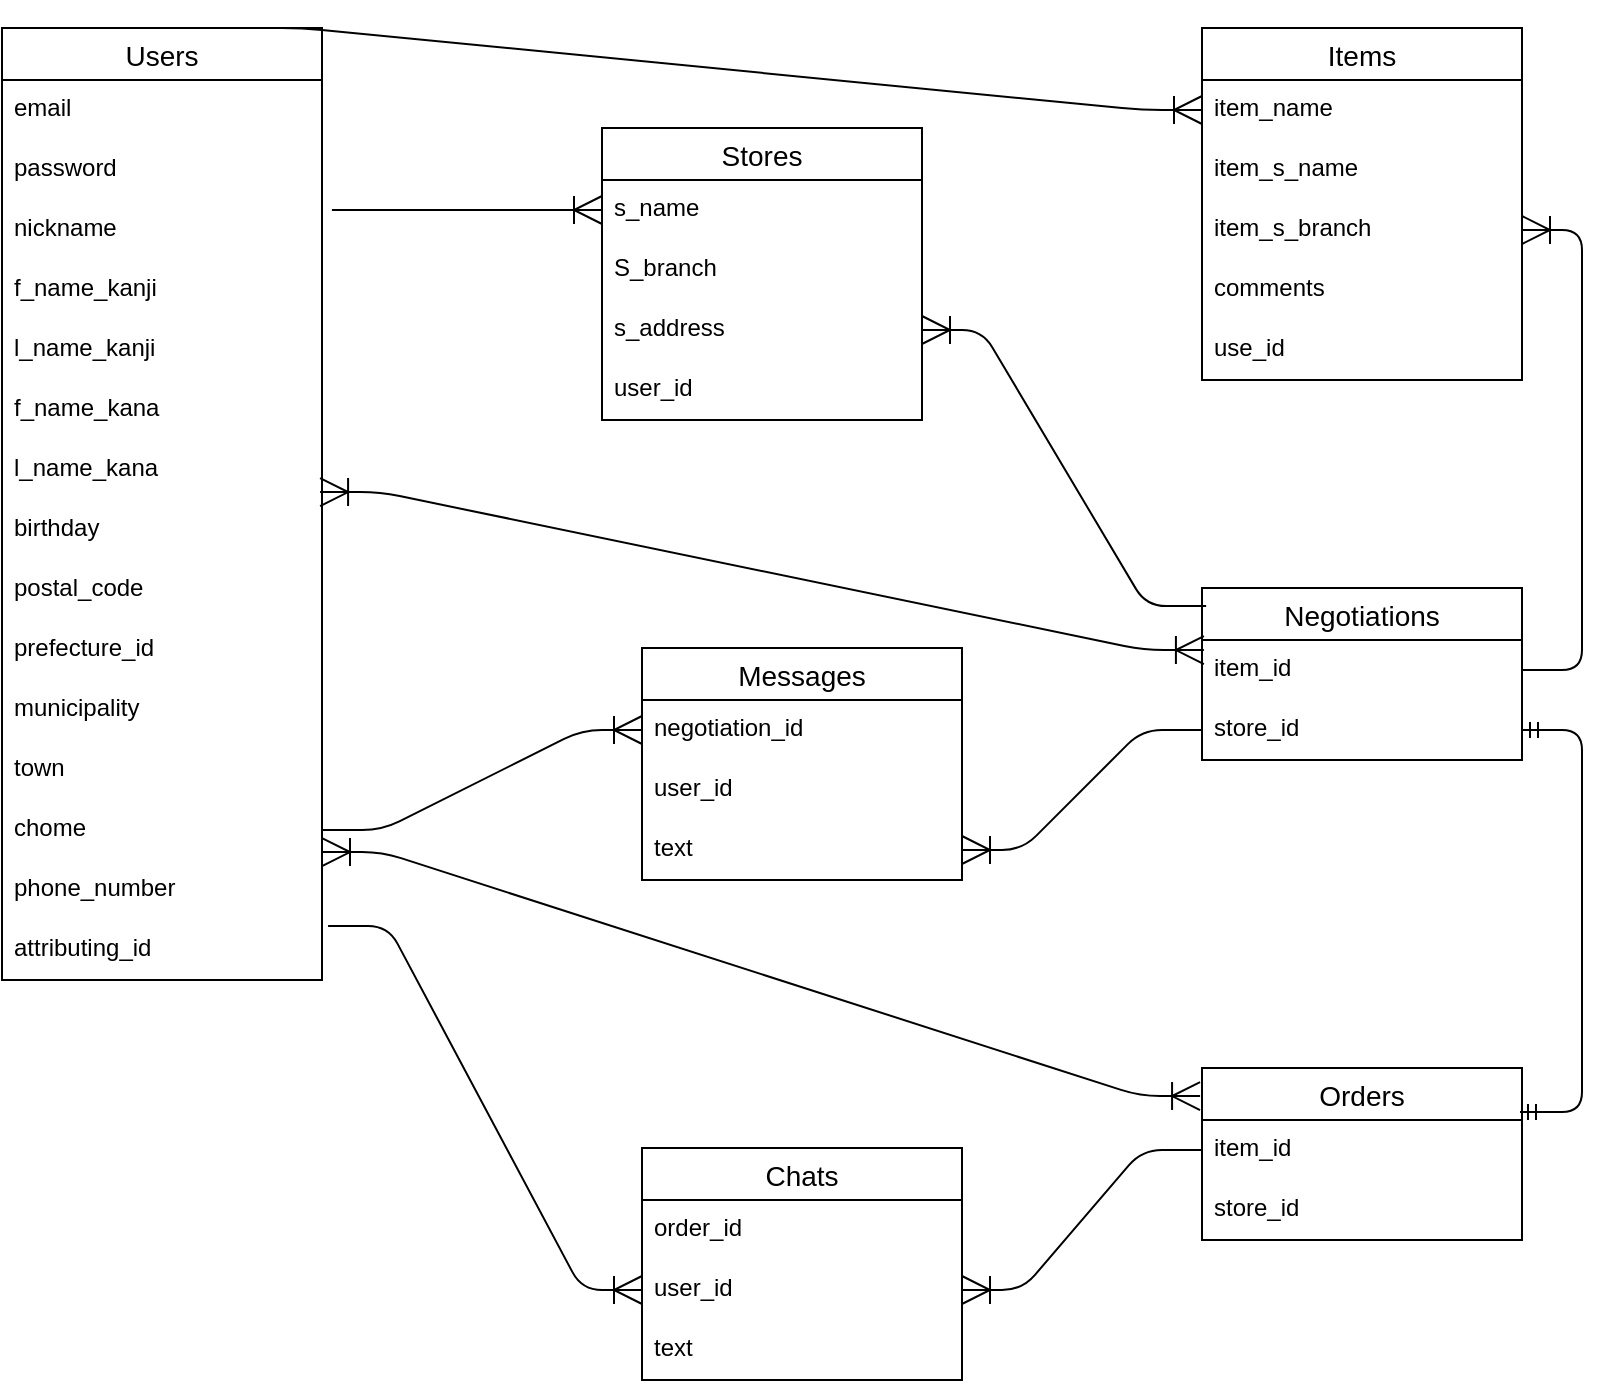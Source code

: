 <mxfile version="13.10.0" type="embed">
    <diagram id="xU6qm5WQSxvlbSbZZ1f4" name="Page-2">
        <mxGraphModel dx="1035" dy="815" grid="1" gridSize="10" guides="1" tooltips="1" connect="1" arrows="1" fold="1" page="1" pageScale="1" pageWidth="827" pageHeight="1169" math="0" shadow="0">
            <root>
                <mxCell id="NjFkNH15NH1COVvAWYbu-0"/>
                <mxCell id="NjFkNH15NH1COVvAWYbu-1" parent="NjFkNH15NH1COVvAWYbu-0"/>
                <mxCell id="R_iiVSwBUJ2HNve8o-c7-0" value="Users" style="swimlane;fontStyle=0;childLayout=stackLayout;horizontal=1;startSize=26;horizontalStack=0;resizeParent=1;resizeParentMax=0;resizeLast=0;collapsible=1;marginBottom=0;align=center;fontSize=14;" vertex="1" parent="NjFkNH15NH1COVvAWYbu-1">
                    <mxGeometry x="40" y="40" width="160" height="476" as="geometry"/>
                </mxCell>
                <mxCell id="R_iiVSwBUJ2HNve8o-c7-1" value="email" style="text;strokeColor=none;fillColor=none;spacingLeft=4;spacingRight=4;overflow=hidden;rotatable=0;points=[[0,0.5],[1,0.5]];portConstraint=eastwest;fontSize=12;" vertex="1" parent="R_iiVSwBUJ2HNve8o-c7-0">
                    <mxGeometry y="26" width="160" height="30" as="geometry"/>
                </mxCell>
                <mxCell id="R_iiVSwBUJ2HNve8o-c7-2" value="password" style="text;strokeColor=none;fillColor=none;spacingLeft=4;spacingRight=4;overflow=hidden;rotatable=0;points=[[0,0.5],[1,0.5]];portConstraint=eastwest;fontSize=12;" vertex="1" parent="R_iiVSwBUJ2HNve8o-c7-0">
                    <mxGeometry y="56" width="160" height="30" as="geometry"/>
                </mxCell>
                <mxCell id="R_iiVSwBUJ2HNve8o-c7-3" value="nickname" style="text;strokeColor=none;fillColor=none;spacingLeft=4;spacingRight=4;overflow=hidden;rotatable=0;points=[[0,0.5],[1,0.5]];portConstraint=eastwest;fontSize=12;" vertex="1" parent="R_iiVSwBUJ2HNve8o-c7-0">
                    <mxGeometry y="86" width="160" height="30" as="geometry"/>
                </mxCell>
                <mxCell id="R_iiVSwBUJ2HNve8o-c7-4" value="f_name_kanji" style="text;strokeColor=none;fillColor=none;spacingLeft=4;spacingRight=4;overflow=hidden;rotatable=0;points=[[0,0.5],[1,0.5]];portConstraint=eastwest;fontSize=12;" vertex="1" parent="R_iiVSwBUJ2HNve8o-c7-0">
                    <mxGeometry y="116" width="160" height="30" as="geometry"/>
                </mxCell>
                <mxCell id="R_iiVSwBUJ2HNve8o-c7-5" value="l_name_kanji" style="text;strokeColor=none;fillColor=none;spacingLeft=4;spacingRight=4;overflow=hidden;rotatable=0;points=[[0,0.5],[1,0.5]];portConstraint=eastwest;fontSize=12;" vertex="1" parent="R_iiVSwBUJ2HNve8o-c7-0">
                    <mxGeometry y="146" width="160" height="30" as="geometry"/>
                </mxCell>
                <mxCell id="R_iiVSwBUJ2HNve8o-c7-6" value="f_name_kana" style="text;strokeColor=none;fillColor=none;spacingLeft=4;spacingRight=4;overflow=hidden;rotatable=0;points=[[0,0.5],[1,0.5]];portConstraint=eastwest;fontSize=12;" vertex="1" parent="R_iiVSwBUJ2HNve8o-c7-0">
                    <mxGeometry y="176" width="160" height="30" as="geometry"/>
                </mxCell>
                <mxCell id="R_iiVSwBUJ2HNve8o-c7-7" value="l_name_kana" style="text;strokeColor=none;fillColor=none;spacingLeft=4;spacingRight=4;overflow=hidden;rotatable=0;points=[[0,0.5],[1,0.5]];portConstraint=eastwest;fontSize=12;" vertex="1" parent="R_iiVSwBUJ2HNve8o-c7-0">
                    <mxGeometry y="206" width="160" height="30" as="geometry"/>
                </mxCell>
                <mxCell id="R_iiVSwBUJ2HNve8o-c7-8" value="birthday" style="text;strokeColor=none;fillColor=none;spacingLeft=4;spacingRight=4;overflow=hidden;rotatable=0;points=[[0,0.5],[1,0.5]];portConstraint=eastwest;fontSize=12;" vertex="1" parent="R_iiVSwBUJ2HNve8o-c7-0">
                    <mxGeometry y="236" width="160" height="30" as="geometry"/>
                </mxCell>
                <mxCell id="R_iiVSwBUJ2HNve8o-c7-9" value="postal_code" style="text;strokeColor=none;fillColor=none;spacingLeft=4;spacingRight=4;overflow=hidden;rotatable=0;points=[[0,0.5],[1,0.5]];portConstraint=eastwest;fontSize=12;" vertex="1" parent="R_iiVSwBUJ2HNve8o-c7-0">
                    <mxGeometry y="266" width="160" height="30" as="geometry"/>
                </mxCell>
                <mxCell id="R_iiVSwBUJ2HNve8o-c7-10" value="prefecture_id" style="text;strokeColor=none;fillColor=none;spacingLeft=4;spacingRight=4;overflow=hidden;rotatable=0;points=[[0,0.5],[1,0.5]];portConstraint=eastwest;fontSize=12;" vertex="1" parent="R_iiVSwBUJ2HNve8o-c7-0">
                    <mxGeometry y="296" width="160" height="30" as="geometry"/>
                </mxCell>
                <mxCell id="R_iiVSwBUJ2HNve8o-c7-11" value="municipality" style="text;strokeColor=none;fillColor=none;spacingLeft=4;spacingRight=4;overflow=hidden;rotatable=0;points=[[0,0.5],[1,0.5]];portConstraint=eastwest;fontSize=12;" vertex="1" parent="R_iiVSwBUJ2HNve8o-c7-0">
                    <mxGeometry y="326" width="160" height="30" as="geometry"/>
                </mxCell>
                <mxCell id="R_iiVSwBUJ2HNve8o-c7-12" value="town" style="text;strokeColor=none;fillColor=none;spacingLeft=4;spacingRight=4;overflow=hidden;rotatable=0;points=[[0,0.5],[1,0.5]];portConstraint=eastwest;fontSize=12;" vertex="1" parent="R_iiVSwBUJ2HNve8o-c7-0">
                    <mxGeometry y="356" width="160" height="30" as="geometry"/>
                </mxCell>
                <mxCell id="R_iiVSwBUJ2HNve8o-c7-13" value="chome" style="text;strokeColor=none;fillColor=none;spacingLeft=4;spacingRight=4;overflow=hidden;rotatable=0;points=[[0,0.5],[1,0.5]];portConstraint=eastwest;fontSize=12;" vertex="1" parent="R_iiVSwBUJ2HNve8o-c7-0">
                    <mxGeometry y="386" width="160" height="30" as="geometry"/>
                </mxCell>
                <mxCell id="R_iiVSwBUJ2HNve8o-c7-14" value="phone_number" style="text;strokeColor=none;fillColor=none;spacingLeft=4;spacingRight=4;overflow=hidden;rotatable=0;points=[[0,0.5],[1,0.5]];portConstraint=eastwest;fontSize=12;" vertex="1" parent="R_iiVSwBUJ2HNve8o-c7-0">
                    <mxGeometry y="416" width="160" height="30" as="geometry"/>
                </mxCell>
                <mxCell id="R_iiVSwBUJ2HNve8o-c7-15" value="attributing_id" style="text;strokeColor=none;fillColor=none;spacingLeft=4;spacingRight=4;overflow=hidden;rotatable=0;points=[[0,0.5],[1,0.5]];portConstraint=eastwest;fontSize=12;" vertex="1" parent="R_iiVSwBUJ2HNve8o-c7-0">
                    <mxGeometry y="446" width="160" height="30" as="geometry"/>
                </mxCell>
                <mxCell id="R_iiVSwBUJ2HNve8o-c7-16" value="Items" style="swimlane;fontStyle=0;childLayout=stackLayout;horizontal=1;startSize=26;horizontalStack=0;resizeParent=1;resizeParentMax=0;resizeLast=0;collapsible=1;marginBottom=0;align=center;fontSize=14;" vertex="1" parent="NjFkNH15NH1COVvAWYbu-1">
                    <mxGeometry x="640" y="40" width="160" height="176" as="geometry"/>
                </mxCell>
                <mxCell id="R_iiVSwBUJ2HNve8o-c7-17" value="item_name" style="text;strokeColor=none;fillColor=none;spacingLeft=4;spacingRight=4;overflow=hidden;rotatable=0;points=[[0,0.5],[1,0.5]];portConstraint=eastwest;fontSize=12;" vertex="1" parent="R_iiVSwBUJ2HNve8o-c7-16">
                    <mxGeometry y="26" width="160" height="30" as="geometry"/>
                </mxCell>
                <mxCell id="R_iiVSwBUJ2HNve8o-c7-18" value="item_s_name" style="text;strokeColor=none;fillColor=none;spacingLeft=4;spacingRight=4;overflow=hidden;rotatable=0;points=[[0,0.5],[1,0.5]];portConstraint=eastwest;fontSize=12;" vertex="1" parent="R_iiVSwBUJ2HNve8o-c7-16">
                    <mxGeometry y="56" width="160" height="30" as="geometry"/>
                </mxCell>
                <mxCell id="R_iiVSwBUJ2HNve8o-c7-19" value="item_s_branch" style="text;strokeColor=none;fillColor=none;spacingLeft=4;spacingRight=4;overflow=hidden;rotatable=0;points=[[0,0.5],[1,0.5]];portConstraint=eastwest;fontSize=12;" vertex="1" parent="R_iiVSwBUJ2HNve8o-c7-16">
                    <mxGeometry y="86" width="160" height="30" as="geometry"/>
                </mxCell>
                <mxCell id="R_iiVSwBUJ2HNve8o-c7-20" value="comments" style="text;strokeColor=none;fillColor=none;spacingLeft=4;spacingRight=4;overflow=hidden;rotatable=0;points=[[0,0.5],[1,0.5]];portConstraint=eastwest;fontSize=12;" vertex="1" parent="R_iiVSwBUJ2HNve8o-c7-16">
                    <mxGeometry y="116" width="160" height="30" as="geometry"/>
                </mxCell>
                <mxCell id="R_iiVSwBUJ2HNve8o-c7-21" value="use_id" style="text;strokeColor=none;fillColor=none;spacingLeft=4;spacingRight=4;overflow=hidden;rotatable=0;points=[[0,0.5],[1,0.5]];portConstraint=eastwest;fontSize=12;" vertex="1" parent="R_iiVSwBUJ2HNve8o-c7-16">
                    <mxGeometry y="146" width="160" height="30" as="geometry"/>
                </mxCell>
                <mxCell id="R_iiVSwBUJ2HNve8o-c7-25" value="Stores" style="swimlane;fontStyle=0;childLayout=stackLayout;horizontal=1;startSize=26;horizontalStack=0;resizeParent=1;resizeParentMax=0;resizeLast=0;collapsible=1;marginBottom=0;align=center;fontSize=14;" vertex="1" parent="NjFkNH15NH1COVvAWYbu-1">
                    <mxGeometry x="340" y="90" width="160" height="146" as="geometry"/>
                </mxCell>
                <mxCell id="R_iiVSwBUJ2HNve8o-c7-26" value="s_name" style="text;strokeColor=none;fillColor=none;spacingLeft=4;spacingRight=4;overflow=hidden;rotatable=0;points=[[0,0.5],[1,0.5]];portConstraint=eastwest;fontSize=12;" vertex="1" parent="R_iiVSwBUJ2HNve8o-c7-25">
                    <mxGeometry y="26" width="160" height="30" as="geometry"/>
                </mxCell>
                <mxCell id="R_iiVSwBUJ2HNve8o-c7-27" value="S_branch" style="text;strokeColor=none;fillColor=none;spacingLeft=4;spacingRight=4;overflow=hidden;rotatable=0;points=[[0,0.5],[1,0.5]];portConstraint=eastwest;fontSize=12;" vertex="1" parent="R_iiVSwBUJ2HNve8o-c7-25">
                    <mxGeometry y="56" width="160" height="30" as="geometry"/>
                </mxCell>
                <mxCell id="R_iiVSwBUJ2HNve8o-c7-28" value="s_address" style="text;strokeColor=none;fillColor=none;spacingLeft=4;spacingRight=4;overflow=hidden;rotatable=0;points=[[0,0.5],[1,0.5]];portConstraint=eastwest;fontSize=12;" vertex="1" parent="R_iiVSwBUJ2HNve8o-c7-25">
                    <mxGeometry y="86" width="160" height="30" as="geometry"/>
                </mxCell>
                <mxCell id="R_iiVSwBUJ2HNve8o-c7-29" value="user_id" style="text;strokeColor=none;fillColor=none;spacingLeft=4;spacingRight=4;overflow=hidden;rotatable=0;points=[[0,0.5],[1,0.5]];portConstraint=eastwest;fontSize=12;" vertex="1" parent="R_iiVSwBUJ2HNve8o-c7-25">
                    <mxGeometry y="116" width="160" height="30" as="geometry"/>
                </mxCell>
                <mxCell id="R_iiVSwBUJ2HNve8o-c7-30" value="Negotiations" style="swimlane;fontStyle=0;childLayout=stackLayout;horizontal=1;startSize=26;horizontalStack=0;resizeParent=1;resizeParentMax=0;resizeLast=0;collapsible=1;marginBottom=0;align=center;fontSize=14;" vertex="1" parent="NjFkNH15NH1COVvAWYbu-1">
                    <mxGeometry x="640" y="320" width="160" height="86" as="geometry"/>
                </mxCell>
                <mxCell id="R_iiVSwBUJ2HNve8o-c7-32" value="item_id" style="text;strokeColor=none;fillColor=none;spacingLeft=4;spacingRight=4;overflow=hidden;rotatable=0;points=[[0,0.5],[1,0.5]];portConstraint=eastwest;fontSize=12;" vertex="1" parent="R_iiVSwBUJ2HNve8o-c7-30">
                    <mxGeometry y="26" width="160" height="30" as="geometry"/>
                </mxCell>
                <mxCell id="R_iiVSwBUJ2HNve8o-c7-33" value="store_id" style="text;strokeColor=none;fillColor=none;spacingLeft=4;spacingRight=4;overflow=hidden;rotatable=0;points=[[0,0.5],[1,0.5]];portConstraint=eastwest;fontSize=12;" vertex="1" parent="R_iiVSwBUJ2HNve8o-c7-30">
                    <mxGeometry y="56" width="160" height="30" as="geometry"/>
                </mxCell>
                <mxCell id="R_iiVSwBUJ2HNve8o-c7-34" value="Messages" style="swimlane;fontStyle=0;childLayout=stackLayout;horizontal=1;startSize=26;horizontalStack=0;resizeParent=1;resizeParentMax=0;resizeLast=0;collapsible=1;marginBottom=0;align=center;fontSize=14;" vertex="1" parent="NjFkNH15NH1COVvAWYbu-1">
                    <mxGeometry x="360" y="350" width="160" height="116" as="geometry"/>
                </mxCell>
                <mxCell id="R_iiVSwBUJ2HNve8o-c7-35" value="negotiation_id" style="text;strokeColor=none;fillColor=none;spacingLeft=4;spacingRight=4;overflow=hidden;rotatable=0;points=[[0,0.5],[1,0.5]];portConstraint=eastwest;fontSize=12;" vertex="1" parent="R_iiVSwBUJ2HNve8o-c7-34">
                    <mxGeometry y="26" width="160" height="30" as="geometry"/>
                </mxCell>
                <mxCell id="R_iiVSwBUJ2HNve8o-c7-37" value="user_id" style="text;strokeColor=none;fillColor=none;spacingLeft=4;spacingRight=4;overflow=hidden;rotatable=0;points=[[0,0.5],[1,0.5]];portConstraint=eastwest;fontSize=12;" vertex="1" parent="R_iiVSwBUJ2HNve8o-c7-34">
                    <mxGeometry y="56" width="160" height="30" as="geometry"/>
                </mxCell>
                <mxCell id="R_iiVSwBUJ2HNve8o-c7-38" value="text" style="text;strokeColor=none;fillColor=none;spacingLeft=4;spacingRight=4;overflow=hidden;rotatable=0;points=[[0,0.5],[1,0.5]];portConstraint=eastwest;fontSize=12;" vertex="1" parent="R_iiVSwBUJ2HNve8o-c7-34">
                    <mxGeometry y="86" width="160" height="30" as="geometry"/>
                </mxCell>
                <mxCell id="R_iiVSwBUJ2HNve8o-c7-39" value="Orders" style="swimlane;fontStyle=0;childLayout=stackLayout;horizontal=1;startSize=26;horizontalStack=0;resizeParent=1;resizeParentMax=0;resizeLast=0;collapsible=1;marginBottom=0;align=center;fontSize=14;" vertex="1" parent="NjFkNH15NH1COVvAWYbu-1">
                    <mxGeometry x="640" y="560" width="160" height="86" as="geometry"/>
                </mxCell>
                <mxCell id="R_iiVSwBUJ2HNve8o-c7-40" value="item_id" style="text;strokeColor=none;fillColor=none;spacingLeft=4;spacingRight=4;overflow=hidden;rotatable=0;points=[[0,0.5],[1,0.5]];portConstraint=eastwest;fontSize=12;" vertex="1" parent="R_iiVSwBUJ2HNve8o-c7-39">
                    <mxGeometry y="26" width="160" height="30" as="geometry"/>
                </mxCell>
                <mxCell id="R_iiVSwBUJ2HNve8o-c7-41" value="store_id" style="text;strokeColor=none;fillColor=none;spacingLeft=4;spacingRight=4;overflow=hidden;rotatable=0;points=[[0,0.5],[1,0.5]];portConstraint=eastwest;fontSize=12;" vertex="1" parent="R_iiVSwBUJ2HNve8o-c7-39">
                    <mxGeometry y="56" width="160" height="30" as="geometry"/>
                </mxCell>
                <mxCell id="R_iiVSwBUJ2HNve8o-c7-43" value="Chats" style="swimlane;fontStyle=0;childLayout=stackLayout;horizontal=1;startSize=26;horizontalStack=0;resizeParent=1;resizeParentMax=0;resizeLast=0;collapsible=1;marginBottom=0;align=center;fontSize=14;" vertex="1" parent="NjFkNH15NH1COVvAWYbu-1">
                    <mxGeometry x="360" y="600" width="160" height="116" as="geometry"/>
                </mxCell>
                <mxCell id="R_iiVSwBUJ2HNve8o-c7-44" value="order_id" style="text;strokeColor=none;fillColor=none;spacingLeft=4;spacingRight=4;overflow=hidden;rotatable=0;points=[[0,0.5],[1,0.5]];portConstraint=eastwest;fontSize=12;" vertex="1" parent="R_iiVSwBUJ2HNve8o-c7-43">
                    <mxGeometry y="26" width="160" height="30" as="geometry"/>
                </mxCell>
                <mxCell id="R_iiVSwBUJ2HNve8o-c7-45" value="user_id" style="text;strokeColor=none;fillColor=none;spacingLeft=4;spacingRight=4;overflow=hidden;rotatable=0;points=[[0,0.5],[1,0.5]];portConstraint=eastwest;fontSize=12;" vertex="1" parent="R_iiVSwBUJ2HNve8o-c7-43">
                    <mxGeometry y="56" width="160" height="30" as="geometry"/>
                </mxCell>
                <mxCell id="R_iiVSwBUJ2HNve8o-c7-46" value="text" style="text;strokeColor=none;fillColor=none;spacingLeft=4;spacingRight=4;overflow=hidden;rotatable=0;points=[[0,0.5],[1,0.5]];portConstraint=eastwest;fontSize=12;" vertex="1" parent="R_iiVSwBUJ2HNve8o-c7-43">
                    <mxGeometry y="86" width="160" height="30" as="geometry"/>
                </mxCell>
                <mxCell id="R_iiVSwBUJ2HNve8o-c7-47" value="" style="edgeStyle=entityRelationEdgeStyle;fontSize=12;html=1;endArrow=ERoneToMany;startArrow=ERoneToMany;entryX=0.006;entryY=0.167;entryDx=0;entryDy=0;exitX=0.994;exitY=-0.133;exitDx=0;exitDy=0;exitPerimeter=0;strokeWidth=1;targetPerimeterSpacing=0;endSize=12;startSize=12;entryPerimeter=0;" edge="1" parent="NjFkNH15NH1COVvAWYbu-1" source="R_iiVSwBUJ2HNve8o-c7-8" target="R_iiVSwBUJ2HNve8o-c7-32">
                    <mxGeometry width="100" height="100" relative="1" as="geometry">
                        <mxPoint x="360" y="450" as="sourcePoint"/>
                        <mxPoint x="460" y="350" as="targetPoint"/>
                    </mxGeometry>
                </mxCell>
                <mxCell id="R_iiVSwBUJ2HNve8o-c7-48" value="" style="edgeStyle=entityRelationEdgeStyle;fontSize=12;html=1;endArrow=ERoneToMany;strokeWidth=1;endSize=12;startSize=12;exitX=0.013;exitY=0.105;exitDx=0;exitDy=0;entryX=1;entryY=0.5;entryDx=0;entryDy=0;exitPerimeter=0;" edge="1" parent="NjFkNH15NH1COVvAWYbu-1" source="R_iiVSwBUJ2HNve8o-c7-30" target="R_iiVSwBUJ2HNve8o-c7-28">
                    <mxGeometry width="100" height="100" relative="1" as="geometry">
                        <mxPoint x="360" y="450" as="sourcePoint"/>
                        <mxPoint x="510" y="180" as="targetPoint"/>
                    </mxGeometry>
                </mxCell>
                <mxCell id="R_iiVSwBUJ2HNve8o-c7-50" value="" style="edgeStyle=entityRelationEdgeStyle;fontSize=12;html=1;endArrow=ERoneToMany;strokeWidth=1;endSize=12;startSize=12;entryX=0;entryY=0.5;entryDx=0;entryDy=0;exitX=0.75;exitY=0;exitDx=0;exitDy=0;" edge="1" parent="NjFkNH15NH1COVvAWYbu-1" source="R_iiVSwBUJ2HNve8o-c7-0" target="R_iiVSwBUJ2HNve8o-c7-17">
                    <mxGeometry width="100" height="100" relative="1" as="geometry">
                        <mxPoint x="380" y="470" as="sourcePoint"/>
                        <mxPoint x="480" y="370" as="targetPoint"/>
                    </mxGeometry>
                </mxCell>
                <mxCell id="R_iiVSwBUJ2HNve8o-c7-51" value="" style="edgeStyle=entityRelationEdgeStyle;fontSize=12;html=1;endArrow=ERoneToMany;strokeWidth=1;endSize=12;startSize=12;entryX=0;entryY=0.5;entryDx=0;entryDy=0;exitX=1.031;exitY=1.167;exitDx=0;exitDy=0;exitPerimeter=0;" edge="1" parent="NjFkNH15NH1COVvAWYbu-1" source="R_iiVSwBUJ2HNve8o-c7-2" target="R_iiVSwBUJ2HNve8o-c7-26">
                    <mxGeometry width="100" height="100" relative="1" as="geometry">
                        <mxPoint x="390" y="480" as="sourcePoint"/>
                        <mxPoint x="490" y="380" as="targetPoint"/>
                    </mxGeometry>
                </mxCell>
                <mxCell id="R_iiVSwBUJ2HNve8o-c7-49" value="" style="edgeStyle=entityRelationEdgeStyle;fontSize=12;html=1;endArrow=ERoneToMany;strokeWidth=1;endSize=12;startSize=12;exitX=1;exitY=0.5;exitDx=0;exitDy=0;entryX=1;entryY=0.5;entryDx=0;entryDy=0;" edge="1" parent="NjFkNH15NH1COVvAWYbu-1" source="R_iiVSwBUJ2HNve8o-c7-32" target="R_iiVSwBUJ2HNve8o-c7-19">
                    <mxGeometry width="100" height="100" relative="1" as="geometry">
                        <mxPoint x="370" y="460" as="sourcePoint"/>
                        <mxPoint x="810" y="160" as="targetPoint"/>
                    </mxGeometry>
                </mxCell>
                <mxCell id="R_iiVSwBUJ2HNve8o-c7-52" value="" style="edgeStyle=entityRelationEdgeStyle;fontSize=12;html=1;endArrow=ERoneToMany;strokeWidth=1;endSize=12;startSize=12;" edge="1" parent="NjFkNH15NH1COVvAWYbu-1" source="R_iiVSwBUJ2HNve8o-c7-33" target="R_iiVSwBUJ2HNve8o-c7-38">
                    <mxGeometry width="100" height="100" relative="1" as="geometry">
                        <mxPoint x="400" y="490" as="sourcePoint"/>
                        <mxPoint x="500" y="390" as="targetPoint"/>
                    </mxGeometry>
                </mxCell>
                <mxCell id="R_iiVSwBUJ2HNve8o-c7-53" value="" style="edgeStyle=entityRelationEdgeStyle;fontSize=12;html=1;endArrow=ERoneToMany;strokeWidth=1;endSize=12;startSize=12;exitX=1;exitY=0.5;exitDx=0;exitDy=0;" edge="1" parent="NjFkNH15NH1COVvAWYbu-1" source="R_iiVSwBUJ2HNve8o-c7-13" target="R_iiVSwBUJ2HNve8o-c7-35">
                    <mxGeometry width="100" height="100" relative="1" as="geometry">
                        <mxPoint x="410" y="500" as="sourcePoint"/>
                        <mxPoint x="510" y="400" as="targetPoint"/>
                    </mxGeometry>
                </mxCell>
                <mxCell id="R_iiVSwBUJ2HNve8o-c7-54" value="" style="edgeStyle=entityRelationEdgeStyle;fontSize=12;html=1;endArrow=ERoneToMany;strokeWidth=1;endSize=12;startSize=12;exitX=0;exitY=0.5;exitDx=0;exitDy=0;entryX=1;entryY=0.5;entryDx=0;entryDy=0;" edge="1" parent="NjFkNH15NH1COVvAWYbu-1" source="R_iiVSwBUJ2HNve8o-c7-40" target="R_iiVSwBUJ2HNve8o-c7-45">
                    <mxGeometry width="100" height="100" relative="1" as="geometry">
                        <mxPoint x="420" y="510" as="sourcePoint"/>
                        <mxPoint x="530" y="640" as="targetPoint"/>
                    </mxGeometry>
                </mxCell>
                <mxCell id="R_iiVSwBUJ2HNve8o-c7-56" value="" style="edgeStyle=entityRelationEdgeStyle;fontSize=12;html=1;endArrow=ERmandOne;startArrow=ERmandOne;strokeWidth=1;" edge="1" parent="NjFkNH15NH1COVvAWYbu-1" target="R_iiVSwBUJ2HNve8o-c7-33">
                    <mxGeometry width="100" height="100" relative="1" as="geometry">
                        <mxPoint x="799" y="582" as="sourcePoint"/>
                        <mxPoint x="799" y="391" as="targetPoint"/>
                    </mxGeometry>
                </mxCell>
                <mxCell id="R_iiVSwBUJ2HNve8o-c7-57" value="" style="edgeStyle=entityRelationEdgeStyle;fontSize=12;html=1;endArrow=ERoneToMany;strokeWidth=1;endSize=12;startSize=12;entryX=0;entryY=0.5;entryDx=0;entryDy=0;exitX=1.019;exitY=1.1;exitDx=0;exitDy=0;exitPerimeter=0;" edge="1" parent="NjFkNH15NH1COVvAWYbu-1" source="R_iiVSwBUJ2HNve8o-c7-14" target="R_iiVSwBUJ2HNve8o-c7-45">
                    <mxGeometry width="100" height="100" relative="1" as="geometry">
                        <mxPoint x="430" y="520" as="sourcePoint"/>
                        <mxPoint x="530" y="420" as="targetPoint"/>
                    </mxGeometry>
                </mxCell>
                <mxCell id="R_iiVSwBUJ2HNve8o-c7-58" value="" style="edgeStyle=entityRelationEdgeStyle;fontSize=12;html=1;endArrow=ERoneToMany;startArrow=ERoneToMany;entryX=-0.006;entryY=0.163;entryDx=0;entryDy=0;exitX=1;exitY=0.867;exitDx=0;exitDy=0;strokeWidth=1;targetPerimeterSpacing=0;endSize=12;startSize=12;entryPerimeter=0;exitPerimeter=0;" edge="1" parent="NjFkNH15NH1COVvAWYbu-1" source="R_iiVSwBUJ2HNve8o-c7-13" target="R_iiVSwBUJ2HNve8o-c7-39">
                    <mxGeometry width="100" height="100" relative="1" as="geometry">
                        <mxPoint x="209.04" y="710" as="sourcePoint"/>
                        <mxPoint x="650.96" y="789" as="targetPoint"/>
                    </mxGeometry>
                </mxCell>
            </root>
        </mxGraphModel>
    </diagram>
</mxfile>